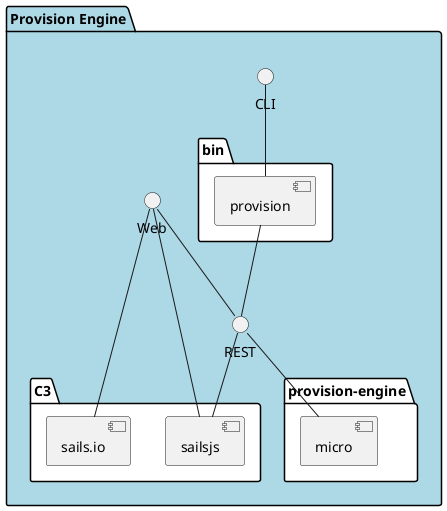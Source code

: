 @startuml

package "Provision Engine" #lightblue {
    interface CLI
    interface Web
    interface REST
    folder C3 #ffffff {
        component sailsjs
        component sails.io
    }
    folder bin #ffffff {
      component provision
    }
    folder "provision-engine" #ffffff {
        component micro as pemicro
    }
}
CLI -- provision
provision -- REST
Web -- sailsjs
Web -- REST
REST -- sailsjs

Web -- sails.io
REST -- pemicro

@enduml

